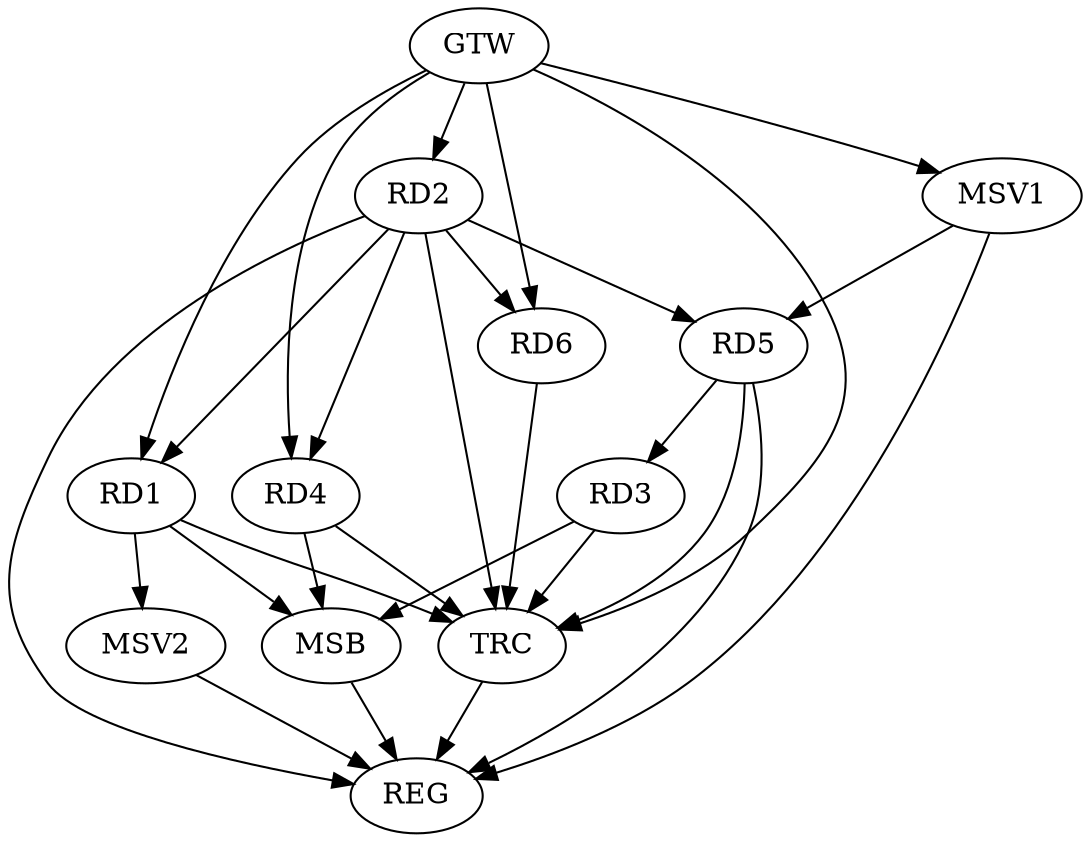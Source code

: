 strict digraph G {
  RD1 [ label="RD1" ];
  RD2 [ label="RD2" ];
  RD3 [ label="RD3" ];
  RD4 [ label="RD4" ];
  RD5 [ label="RD5" ];
  RD6 [ label="RD6" ];
  GTW [ label="GTW" ];
  REG [ label="REG" ];
  MSB [ label="MSB" ];
  TRC [ label="TRC" ];
  MSV1 [ label="MSV1" ];
  MSV2 [ label="MSV2" ];
  RD2 -> RD5;
  RD5 -> RD3;
  GTW -> RD1;
  GTW -> RD2;
  GTW -> RD4;
  GTW -> RD6;
  RD2 -> REG;
  RD5 -> REG;
  RD1 -> MSB;
  MSB -> REG;
  RD3 -> MSB;
  RD4 -> MSB;
  RD1 -> TRC;
  RD2 -> TRC;
  RD3 -> TRC;
  RD4 -> TRC;
  RD5 -> TRC;
  RD6 -> TRC;
  GTW -> TRC;
  TRC -> REG;
  RD2 -> RD6;
  RD2 -> RD4;
  RD2 -> RD1;
  MSV1 -> RD5;
  GTW -> MSV1;
  MSV1 -> REG;
  RD1 -> MSV2;
  MSV2 -> REG;
}
